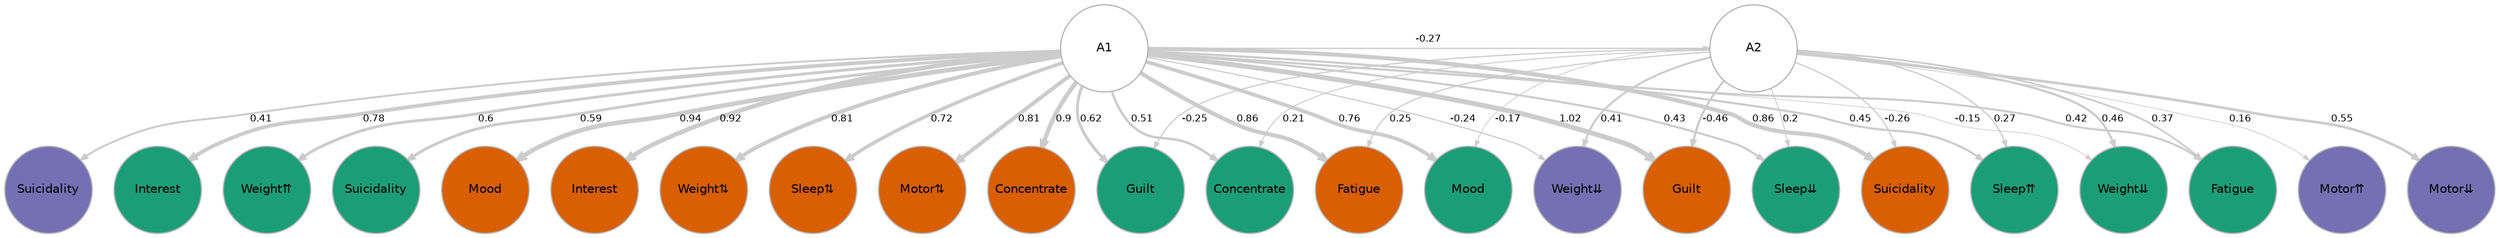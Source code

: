 
digraph {
graph [layout = "dot",
       rankdir = "TB",
       outputorder = "edgesfirst",
       bgcolor = "white"]
node [fontname = "Helvetica",
      fontsize = "10",
      shape = "circle",
      fixedsize = "true",
      width = "0.5",
      style = "filled",
      fillcolor = "aliceblue",
      color = "gray70",
      fontcolor = "gray50"]
edge [fontname = "Helvetica",
     fontsize = "8",
     len = "1.5",
     color = "gray80",
     arrowsize = "0.5"]

   {rank=same "1" "2"}
  "1" [label = "A1", width = "1", fontcolor = "black", fillcolor = "white"] 
  "2" [label = "A2", width = "1", fontcolor = "black", fillcolor = "white"] 
  "3" [label = "Weight⇊", width = "1", fontcolor = "black", fillcolor = "#7570b3"] 
  "4" [label = "Motor⇈", width = "1", fontcolor = "black", fillcolor = "#7570b3"] 
  "5" [label = "Motor⇊", width = "1", fontcolor = "black", fillcolor = "#7570b3"] 
  "6" [label = "Suicidality", width = "1", fontcolor = "black", fillcolor = "#7570b3"] 
  "7" [label = "Mood", width = "1", fontcolor = "black", fillcolor = "#1b9e77"] 
  "8" [label = "Interest", width = "1", fontcolor = "black", fillcolor = "#1b9e77"] 
  "9" [label = "Weight⇊", width = "1", fontcolor = "black", fillcolor = "#1b9e77"] 
  "10" [label = "Weight⇈", width = "1", fontcolor = "black", fillcolor = "#1b9e77"] 
  "11" [label = "Sleep⇊", width = "1", fontcolor = "black", fillcolor = "#1b9e77"] 
  "12" [label = "Sleep⇈", width = "1", fontcolor = "black", fillcolor = "#1b9e77"] 
  "13" [label = "Fatigue", width = "1", fontcolor = "black", fillcolor = "#1b9e77"] 
  "14" [label = "Guilt", width = "1", fontcolor = "black", fillcolor = "#1b9e77"] 
  "15" [label = "Concentrate", width = "1", fontcolor = "black", fillcolor = "#1b9e77"] 
  "16" [label = "Suicidality", width = "1", fontcolor = "black", fillcolor = "#1b9e77"] 
  "17" [label = "Mood", width = "1", fontcolor = "black", fillcolor = "#d95f02"] 
  "18" [label = "Interest", width = "1", fontcolor = "black", fillcolor = "#d95f02"] 
  "19" [label = "Weight⇅", width = "1", fontcolor = "black", fillcolor = "#d95f02"] 
  "20" [label = "Sleep⇅", width = "1", fontcolor = "black", fillcolor = "#d95f02"] 
  "21" [label = "Motor⇅", width = "1", fontcolor = "black", fillcolor = "#d95f02"] 
  "22" [label = "Fatigue", width = "1", fontcolor = "black", fillcolor = "#d95f02"] 
  "23" [label = "Guilt", width = "1", fontcolor = "black", fillcolor = "#d95f02"] 
  "24" [label = "Concentrate", width = "1", fontcolor = "black", fillcolor = "#d95f02"] 
  "25" [label = "Suicidality", width = "1", fontcolor = "black", fillcolor = "#d95f02"] 

"1"->"3" [label = "-0.24", penwidth = "0.966609884185723"] 
"1"->"6" [label = "0.41", penwidth = "1.62244268872947"] 
"1"->"7" [label = "0.76", penwidth = "3.04353567041099"] 
"1"->"8" [label = "0.78", penwidth = "3.11897772798293"] 
"1"->"9" [label = "-0.15", penwidth = "0.609562716468333"] 
"1"->"10" [label = "0.6", penwidth = "2.38498843016525"] 
"1"->"11" [label = "0.43", penwidth = "1.73732679672606"] 
"1"->"12" [label = "0.45", penwidth = "1.79914820763346"] 
"1"->"13" [label = "0.42", penwidth = "1.68578337306743"] 
"1"->"14" [label = "0.62", penwidth = "2.46081098202301"] 
"1"->"15" [label = "0.51", penwidth = "2.04050907681188"] 
"1"->"16" [label = "0.59", penwidth = "2.375933221593"] 
"1"->"17" [label = "0.94", penwidth = "3.77519287148625"] 
"1"->"18" [label = "0.92", penwidth = "3.67095912919635"] 
"1"->"19" [label = "0.81", penwidth = "3.25052189556413"] 
"1"->"20" [label = "0.72", penwidth = "2.88092886952725"] 
"1"->"21" [label = "0.81", penwidth = "3.2597817199889"] 
"1"->"22" [label = "0.86", penwidth = "3.42170369313828"] 
"1"->"23" [label = "1.02", penwidth = "4.0665015034711"] 
"1"->"24" [label = "0.9", penwidth = "3.58185570115017"] 
"1"->"25" [label = "0.86", penwidth = "3.43422503039626"] 
"2"->"3" [label = "0.41", penwidth = "1.6482052872024"] 
"2"->"4" [label = "0.16", penwidth = "0.62432594718815"] 
"2"->"5" [label = "0.55", penwidth = "2.19857048814461"] 
"2"->"7" [label = "-0.17", penwidth = "0.687682717740456"] 
"2"->"9" [label = "0.46", penwidth = "1.85510815263036"] 
"2"->"11" [label = "0.2", penwidth = "0.802075683333857"] 
"2"->"12" [label = "0.27", penwidth = "1.0603063625551"] 
"2"->"13" [label = "0.37", penwidth = "1.46994787473968"] 
"2"->"14" [label = "-0.25", penwidth = "1.00255587573466"] 
"2"->"15" [label = "0.21", penwidth = "0.830362100257246"] 
"2"->"22" [label = "0.25", penwidth = "0.98699974805709"] 
"2"->"23" [label = "-0.46", penwidth = "1.84304958050374"] 
"2"->"25" [label = "-0.26", penwidth = "1.02168689057729"] 
"1"->"2" [label = "-0.27", penwidth = "1.072"] 
}
